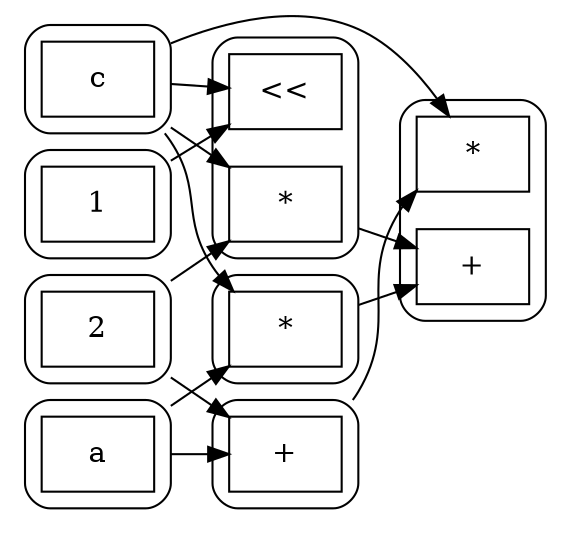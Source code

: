 digraph G {
    graph [compound=true];
    rankdir = "LR";

    c_1 -> mul_2_c_1 [ltail=cluster_c_1];
    lit2_1 -> mul_2_c_1 [ltail=cluster_lit2_1];
    c_1 -> c_shift_1_1 [ltail=cluster_c_1];
    lit1_1 -> c_shift_1_1 [ltail=cluster_lit1_1];
    c_1 -> mul_a_c_1 [ltail=cluster_c_1];
    a_1 -> mul_a_c_1 [ltail=cluster_a_1];
    mul_a_c_1 -> add_dist_1 [ltail=cluster_mul_a_c_1];
    mul_2_c_1 -> add_dist_1 [ltail=cluster_mul_2_c_1];
    lit2_1 -> add_a_2_1 [ltail=cluster_lit2_1];
    a_1 -> add_a_2_1 [ltail=cluster_a_1];
    add_a_2_1 -> mul_c_1 [ltail=cluster_add_a_2_1];
    c_1 -> mul_c_1 [ltail=cluster_c_1];

    subgraph cluster_mul_2_c_1 {
        style=rounded
        mul_2_c_1 [shape=rect, label = "*"];
        c_shift_1_1 [shape=rect, label = "<<"];
    }
    subgraph cluster_c_1 {
        style=rounded
        c_1 [shape=rect, label = "c"];
    }
    subgraph cluster_a_1 {
        style=rounded
        a_1 [shape=rect, label = "a"];
    }
    subgraph cluster_mul_a_c_1 {
        style=rounded

        mul_a_c_1 [shape=rect, label = "*"];
    }
    subgraph cluster_lit2_1 {
        style=rounded

        lit2_1 [shape=rect, label = "2"];
    }
    subgraph cluster_mul_c_1 {
        style=rounded
        mul_c_1 [shape=rect, label = "*"];
        add_dist_1 [shape=rect, label = "+"];
    }
    subgraph cluster_add_a_2_1 {
        style=rounded

        add_a_2_1 [shape=rect, label = "+"];
    }
    subgraph cluster_lit1_1 {
        style=rounded

        lit1_1 [shape=rect, label = "1"];
    }
}


